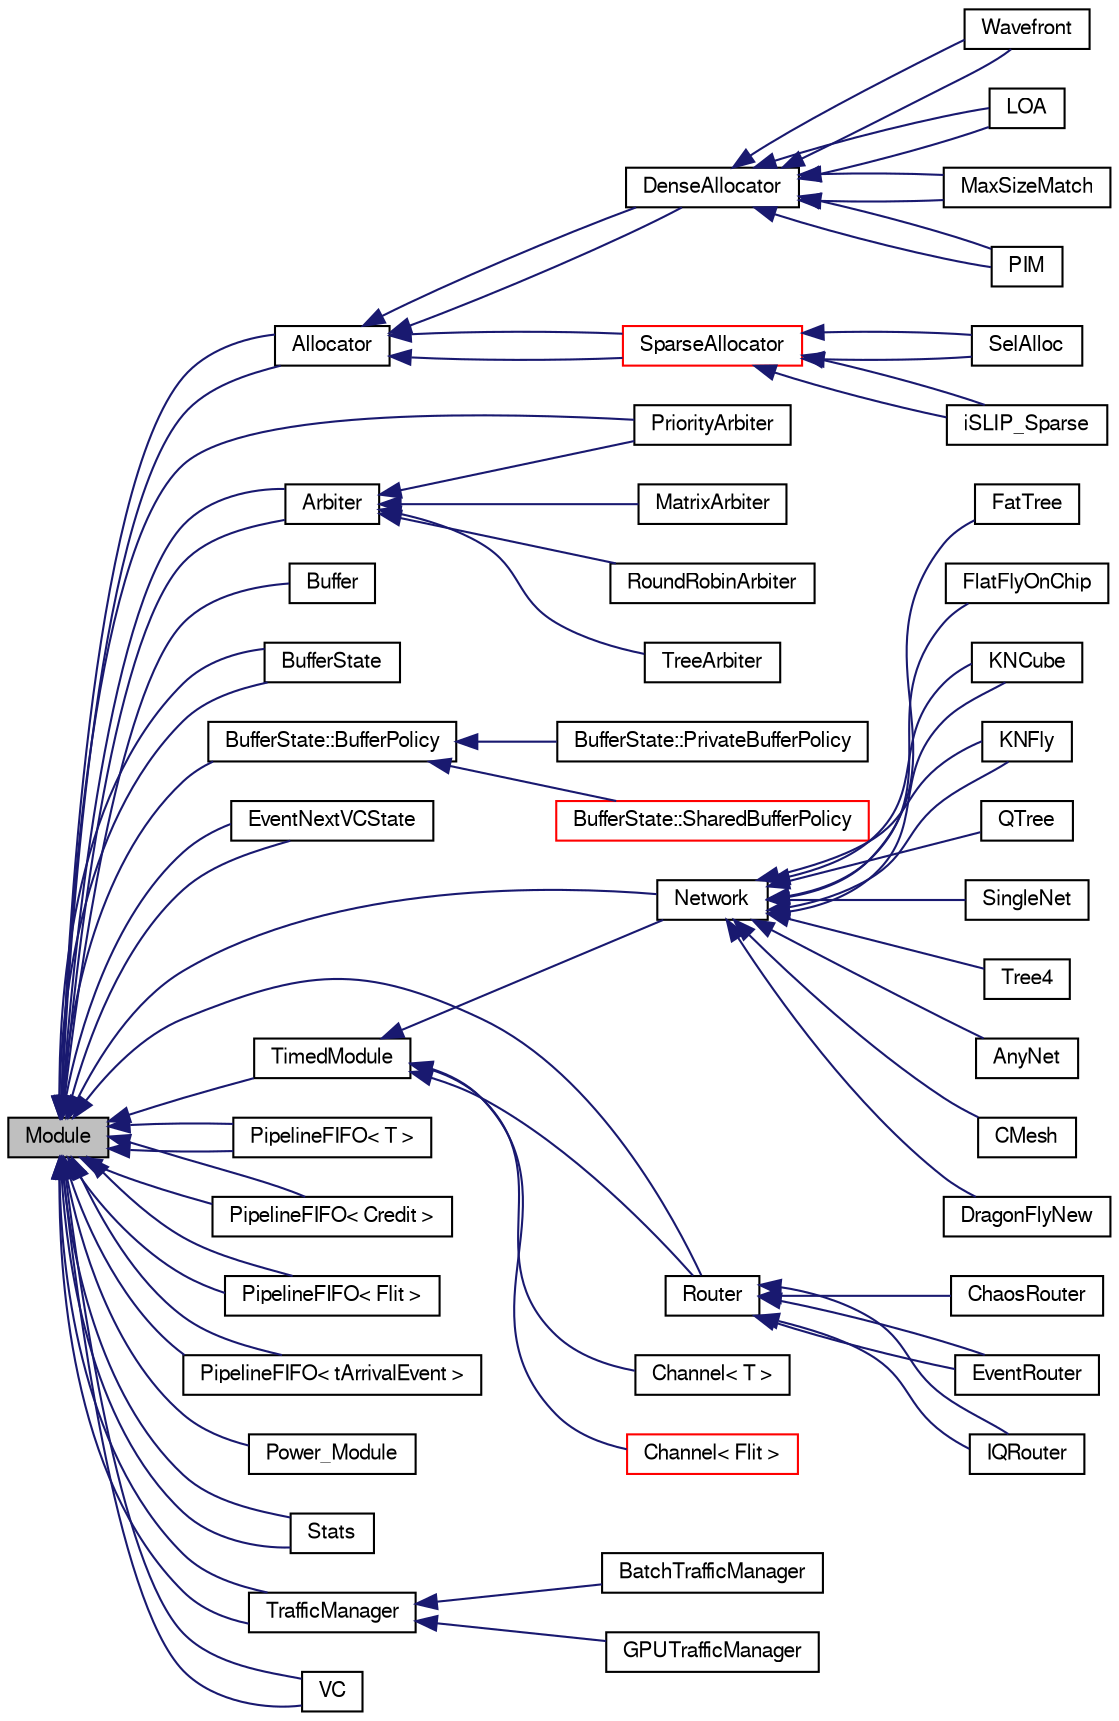 digraph G
{
  bgcolor="transparent";
  edge [fontname="FreeSans",fontsize="10",labelfontname="FreeSans",labelfontsize="10"];
  node [fontname="FreeSans",fontsize="10",shape=record];
  rankdir=LR;
  Node1 [label="Module",height=0.2,width=0.4,color="black", fillcolor="grey75", style="filled" fontcolor="black"];
  Node1 -> Node2 [dir=back,color="midnightblue",fontsize="10",style="solid",fontname="FreeSans"];
  Node2 [label="Allocator",height=0.2,width=0.4,color="black",URL="$classAllocator.html"];
  Node2 -> Node3 [dir=back,color="midnightblue",fontsize="10",style="solid",fontname="FreeSans"];
  Node3 [label="DenseAllocator",height=0.2,width=0.4,color="black",URL="$classDenseAllocator.html"];
  Node3 -> Node4 [dir=back,color="midnightblue",fontsize="10",style="solid",fontname="FreeSans"];
  Node4 [label="LOA",height=0.2,width=0.4,color="black",URL="$classLOA.html"];
  Node3 -> Node4 [dir=back,color="midnightblue",fontsize="10",style="solid",fontname="FreeSans"];
  Node3 -> Node5 [dir=back,color="midnightblue",fontsize="10",style="solid",fontname="FreeSans"];
  Node5 [label="MaxSizeMatch",height=0.2,width=0.4,color="black",URL="$classMaxSizeMatch.html"];
  Node3 -> Node5 [dir=back,color="midnightblue",fontsize="10",style="solid",fontname="FreeSans"];
  Node3 -> Node6 [dir=back,color="midnightblue",fontsize="10",style="solid",fontname="FreeSans"];
  Node6 [label="PIM",height=0.2,width=0.4,color="black",URL="$classPIM.html"];
  Node3 -> Node6 [dir=back,color="midnightblue",fontsize="10",style="solid",fontname="FreeSans"];
  Node3 -> Node7 [dir=back,color="midnightblue",fontsize="10",style="solid",fontname="FreeSans"];
  Node7 [label="Wavefront",height=0.2,width=0.4,color="black",URL="$classWavefront.html"];
  Node3 -> Node7 [dir=back,color="midnightblue",fontsize="10",style="solid",fontname="FreeSans"];
  Node2 -> Node3 [dir=back,color="midnightblue",fontsize="10",style="solid",fontname="FreeSans"];
  Node2 -> Node8 [dir=back,color="midnightblue",fontsize="10",style="solid",fontname="FreeSans"];
  Node8 [label="SparseAllocator",height=0.2,width=0.4,color="red",URL="$classSparseAllocator.html"];
  Node8 -> Node9 [dir=back,color="midnightblue",fontsize="10",style="solid",fontname="FreeSans"];
  Node9 [label="iSLIP_Sparse",height=0.2,width=0.4,color="black",URL="$classiSLIP__Sparse.html"];
  Node8 -> Node9 [dir=back,color="midnightblue",fontsize="10",style="solid",fontname="FreeSans"];
  Node8 -> Node10 [dir=back,color="midnightblue",fontsize="10",style="solid",fontname="FreeSans"];
  Node10 [label="SelAlloc",height=0.2,width=0.4,color="black",URL="$classSelAlloc.html"];
  Node8 -> Node10 [dir=back,color="midnightblue",fontsize="10",style="solid",fontname="FreeSans"];
  Node2 -> Node8 [dir=back,color="midnightblue",fontsize="10",style="solid",fontname="FreeSans"];
  Node1 -> Node2 [dir=back,color="midnightblue",fontsize="10",style="solid",fontname="FreeSans"];
  Node1 -> Node11 [dir=back,color="midnightblue",fontsize="10",style="solid",fontname="FreeSans"];
  Node11 [label="Arbiter",height=0.2,width=0.4,color="black",URL="$classArbiter.html"];
  Node11 -> Node12 [dir=back,color="midnightblue",fontsize="10",style="solid",fontname="FreeSans"];
  Node12 [label="MatrixArbiter",height=0.2,width=0.4,color="black",URL="$classMatrixArbiter.html"];
  Node11 -> Node13 [dir=back,color="midnightblue",fontsize="10",style="solid",fontname="FreeSans"];
  Node13 [label="PriorityArbiter",height=0.2,width=0.4,color="black",URL="$classPriorityArbiter.html"];
  Node11 -> Node14 [dir=back,color="midnightblue",fontsize="10",style="solid",fontname="FreeSans"];
  Node14 [label="RoundRobinArbiter",height=0.2,width=0.4,color="black",URL="$classRoundRobinArbiter.html"];
  Node11 -> Node15 [dir=back,color="midnightblue",fontsize="10",style="solid",fontname="FreeSans"];
  Node15 [label="TreeArbiter",height=0.2,width=0.4,color="black",URL="$classTreeArbiter.html"];
  Node1 -> Node11 [dir=back,color="midnightblue",fontsize="10",style="solid",fontname="FreeSans"];
  Node1 -> Node16 [dir=back,color="midnightblue",fontsize="10",style="solid",fontname="FreeSans"];
  Node16 [label="Buffer",height=0.2,width=0.4,color="black",URL="$classBuffer.html"];
  Node1 -> Node17 [dir=back,color="midnightblue",fontsize="10",style="solid",fontname="FreeSans"];
  Node17 [label="BufferState",height=0.2,width=0.4,color="black",URL="$classBufferState.html"];
  Node1 -> Node17 [dir=back,color="midnightblue",fontsize="10",style="solid",fontname="FreeSans"];
  Node1 -> Node18 [dir=back,color="midnightblue",fontsize="10",style="solid",fontname="FreeSans"];
  Node18 [label="BufferState::BufferPolicy",height=0.2,width=0.4,color="black",URL="$classBufferState_1_1BufferPolicy.html"];
  Node18 -> Node19 [dir=back,color="midnightblue",fontsize="10",style="solid",fontname="FreeSans"];
  Node19 [label="BufferState::PrivateBufferPolicy",height=0.2,width=0.4,color="black",URL="$classBufferState_1_1PrivateBufferPolicy.html"];
  Node18 -> Node20 [dir=back,color="midnightblue",fontsize="10",style="solid",fontname="FreeSans"];
  Node20 [label="BufferState::SharedBufferPolicy",height=0.2,width=0.4,color="red",URL="$classBufferState_1_1SharedBufferPolicy.html"];
  Node1 -> Node21 [dir=back,color="midnightblue",fontsize="10",style="solid",fontname="FreeSans"];
  Node21 [label="EventNextVCState",height=0.2,width=0.4,color="black",URL="$classEventNextVCState.html"];
  Node1 -> Node21 [dir=back,color="midnightblue",fontsize="10",style="solid",fontname="FreeSans"];
  Node1 -> Node22 [dir=back,color="midnightblue",fontsize="10",style="solid",fontname="FreeSans"];
  Node22 [label="Network",height=0.2,width=0.4,color="black",URL="$classNetwork.html"];
  Node22 -> Node23 [dir=back,color="midnightblue",fontsize="10",style="solid",fontname="FreeSans"];
  Node23 [label="AnyNet",height=0.2,width=0.4,color="black",URL="$classAnyNet.html"];
  Node22 -> Node24 [dir=back,color="midnightblue",fontsize="10",style="solid",fontname="FreeSans"];
  Node24 [label="CMesh",height=0.2,width=0.4,color="black",URL="$classCMesh.html"];
  Node22 -> Node25 [dir=back,color="midnightblue",fontsize="10",style="solid",fontname="FreeSans"];
  Node25 [label="DragonFlyNew",height=0.2,width=0.4,color="black",URL="$classDragonFlyNew.html"];
  Node22 -> Node26 [dir=back,color="midnightblue",fontsize="10",style="solid",fontname="FreeSans"];
  Node26 [label="FatTree",height=0.2,width=0.4,color="black",URL="$classFatTree.html"];
  Node22 -> Node27 [dir=back,color="midnightblue",fontsize="10",style="solid",fontname="FreeSans"];
  Node27 [label="FlatFlyOnChip",height=0.2,width=0.4,color="black",URL="$classFlatFlyOnChip.html"];
  Node22 -> Node28 [dir=back,color="midnightblue",fontsize="10",style="solid",fontname="FreeSans"];
  Node28 [label="KNCube",height=0.2,width=0.4,color="black",URL="$classKNCube.html"];
  Node22 -> Node28 [dir=back,color="midnightblue",fontsize="10",style="solid",fontname="FreeSans"];
  Node22 -> Node29 [dir=back,color="midnightblue",fontsize="10",style="solid",fontname="FreeSans"];
  Node29 [label="KNFly",height=0.2,width=0.4,color="black",URL="$classKNFly.html"];
  Node22 -> Node29 [dir=back,color="midnightblue",fontsize="10",style="solid",fontname="FreeSans"];
  Node22 -> Node30 [dir=back,color="midnightblue",fontsize="10",style="solid",fontname="FreeSans"];
  Node30 [label="QTree",height=0.2,width=0.4,color="black",URL="$classQTree.html"];
  Node22 -> Node31 [dir=back,color="midnightblue",fontsize="10",style="solid",fontname="FreeSans"];
  Node31 [label="SingleNet",height=0.2,width=0.4,color="black",URL="$classSingleNet.html"];
  Node22 -> Node32 [dir=back,color="midnightblue",fontsize="10",style="solid",fontname="FreeSans"];
  Node32 [label="Tree4",height=0.2,width=0.4,color="black",URL="$classTree4.html"];
  Node1 -> Node33 [dir=back,color="midnightblue",fontsize="10",style="solid",fontname="FreeSans"];
  Node33 [label="PipelineFIFO\< T \>",height=0.2,width=0.4,color="black",URL="$classPipelineFIFO.html"];
  Node1 -> Node33 [dir=back,color="midnightblue",fontsize="10",style="solid",fontname="FreeSans"];
  Node1 -> Node34 [dir=back,color="midnightblue",fontsize="10",style="solid",fontname="FreeSans"];
  Node34 [label="PipelineFIFO\< Credit \>",height=0.2,width=0.4,color="black",URL="$classPipelineFIFO.html"];
  Node1 -> Node34 [dir=back,color="midnightblue",fontsize="10",style="solid",fontname="FreeSans"];
  Node1 -> Node35 [dir=back,color="midnightblue",fontsize="10",style="solid",fontname="FreeSans"];
  Node35 [label="PipelineFIFO\< Flit \>",height=0.2,width=0.4,color="black",URL="$classPipelineFIFO.html"];
  Node1 -> Node35 [dir=back,color="midnightblue",fontsize="10",style="solid",fontname="FreeSans"];
  Node1 -> Node36 [dir=back,color="midnightblue",fontsize="10",style="solid",fontname="FreeSans"];
  Node36 [label="PipelineFIFO\< tArrivalEvent \>",height=0.2,width=0.4,color="black",URL="$classPipelineFIFO.html"];
  Node1 -> Node36 [dir=back,color="midnightblue",fontsize="10",style="solid",fontname="FreeSans"];
  Node1 -> Node37 [dir=back,color="midnightblue",fontsize="10",style="solid",fontname="FreeSans"];
  Node37 [label="Power_Module",height=0.2,width=0.4,color="black",URL="$classPower__Module.html"];
  Node1 -> Node13 [dir=back,color="midnightblue",fontsize="10",style="solid",fontname="FreeSans"];
  Node1 -> Node38 [dir=back,color="midnightblue",fontsize="10",style="solid",fontname="FreeSans"];
  Node38 [label="Router",height=0.2,width=0.4,color="black",URL="$classRouter.html"];
  Node38 -> Node39 [dir=back,color="midnightblue",fontsize="10",style="solid",fontname="FreeSans"];
  Node39 [label="ChaosRouter",height=0.2,width=0.4,color="black",URL="$classChaosRouter.html"];
  Node38 -> Node40 [dir=back,color="midnightblue",fontsize="10",style="solid",fontname="FreeSans"];
  Node40 [label="EventRouter",height=0.2,width=0.4,color="black",URL="$classEventRouter.html"];
  Node38 -> Node40 [dir=back,color="midnightblue",fontsize="10",style="solid",fontname="FreeSans"];
  Node38 -> Node41 [dir=back,color="midnightblue",fontsize="10",style="solid",fontname="FreeSans"];
  Node41 [label="IQRouter",height=0.2,width=0.4,color="black",URL="$classIQRouter.html"];
  Node38 -> Node41 [dir=back,color="midnightblue",fontsize="10",style="solid",fontname="FreeSans"];
  Node1 -> Node42 [dir=back,color="midnightblue",fontsize="10",style="solid",fontname="FreeSans"];
  Node42 [label="Stats",height=0.2,width=0.4,color="black",URL="$classStats.html"];
  Node1 -> Node42 [dir=back,color="midnightblue",fontsize="10",style="solid",fontname="FreeSans"];
  Node1 -> Node43 [dir=back,color="midnightblue",fontsize="10",style="solid",fontname="FreeSans"];
  Node43 [label="TimedModule",height=0.2,width=0.4,color="black",URL="$classTimedModule.html"];
  Node43 -> Node44 [dir=back,color="midnightblue",fontsize="10",style="solid",fontname="FreeSans"];
  Node44 [label="Channel\< T \>",height=0.2,width=0.4,color="black",URL="$classChannel.html"];
  Node43 -> Node45 [dir=back,color="midnightblue",fontsize="10",style="solid",fontname="FreeSans"];
  Node45 [label="Channel\< Flit \>",height=0.2,width=0.4,color="red",URL="$classChannel.html"];
  Node43 -> Node22 [dir=back,color="midnightblue",fontsize="10",style="solid",fontname="FreeSans"];
  Node43 -> Node38 [dir=back,color="midnightblue",fontsize="10",style="solid",fontname="FreeSans"];
  Node1 -> Node46 [dir=back,color="midnightblue",fontsize="10",style="solid",fontname="FreeSans"];
  Node46 [label="TrafficManager",height=0.2,width=0.4,color="black",URL="$classTrafficManager.html"];
  Node46 -> Node47 [dir=back,color="midnightblue",fontsize="10",style="solid",fontname="FreeSans"];
  Node47 [label="BatchTrafficManager",height=0.2,width=0.4,color="black",URL="$classBatchTrafficManager.html"];
  Node46 -> Node48 [dir=back,color="midnightblue",fontsize="10",style="solid",fontname="FreeSans"];
  Node48 [label="GPUTrafficManager",height=0.2,width=0.4,color="black",URL="$classGPUTrafficManager.html"];
  Node1 -> Node46 [dir=back,color="midnightblue",fontsize="10",style="solid",fontname="FreeSans"];
  Node1 -> Node49 [dir=back,color="midnightblue",fontsize="10",style="solid",fontname="FreeSans"];
  Node49 [label="VC",height=0.2,width=0.4,color="black",URL="$classVC.html"];
  Node1 -> Node49 [dir=back,color="midnightblue",fontsize="10",style="solid",fontname="FreeSans"];
}
